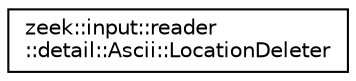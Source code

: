 digraph "Graphical Class Hierarchy"
{
 // LATEX_PDF_SIZE
  edge [fontname="Helvetica",fontsize="10",labelfontname="Helvetica",labelfontsize="10"];
  node [fontname="Helvetica",fontsize="10",shape=record];
  rankdir="LR";
  Node0 [label="zeek::input::reader\l::detail::Ascii::LocationDeleter",height=0.2,width=0.4,color="black", fillcolor="white", style="filled",URL="$d8/d95/structzeek_1_1input_1_1reader_1_1detail_1_1Ascii_1_1LocationDeleter.html",tooltip=" "];
}
